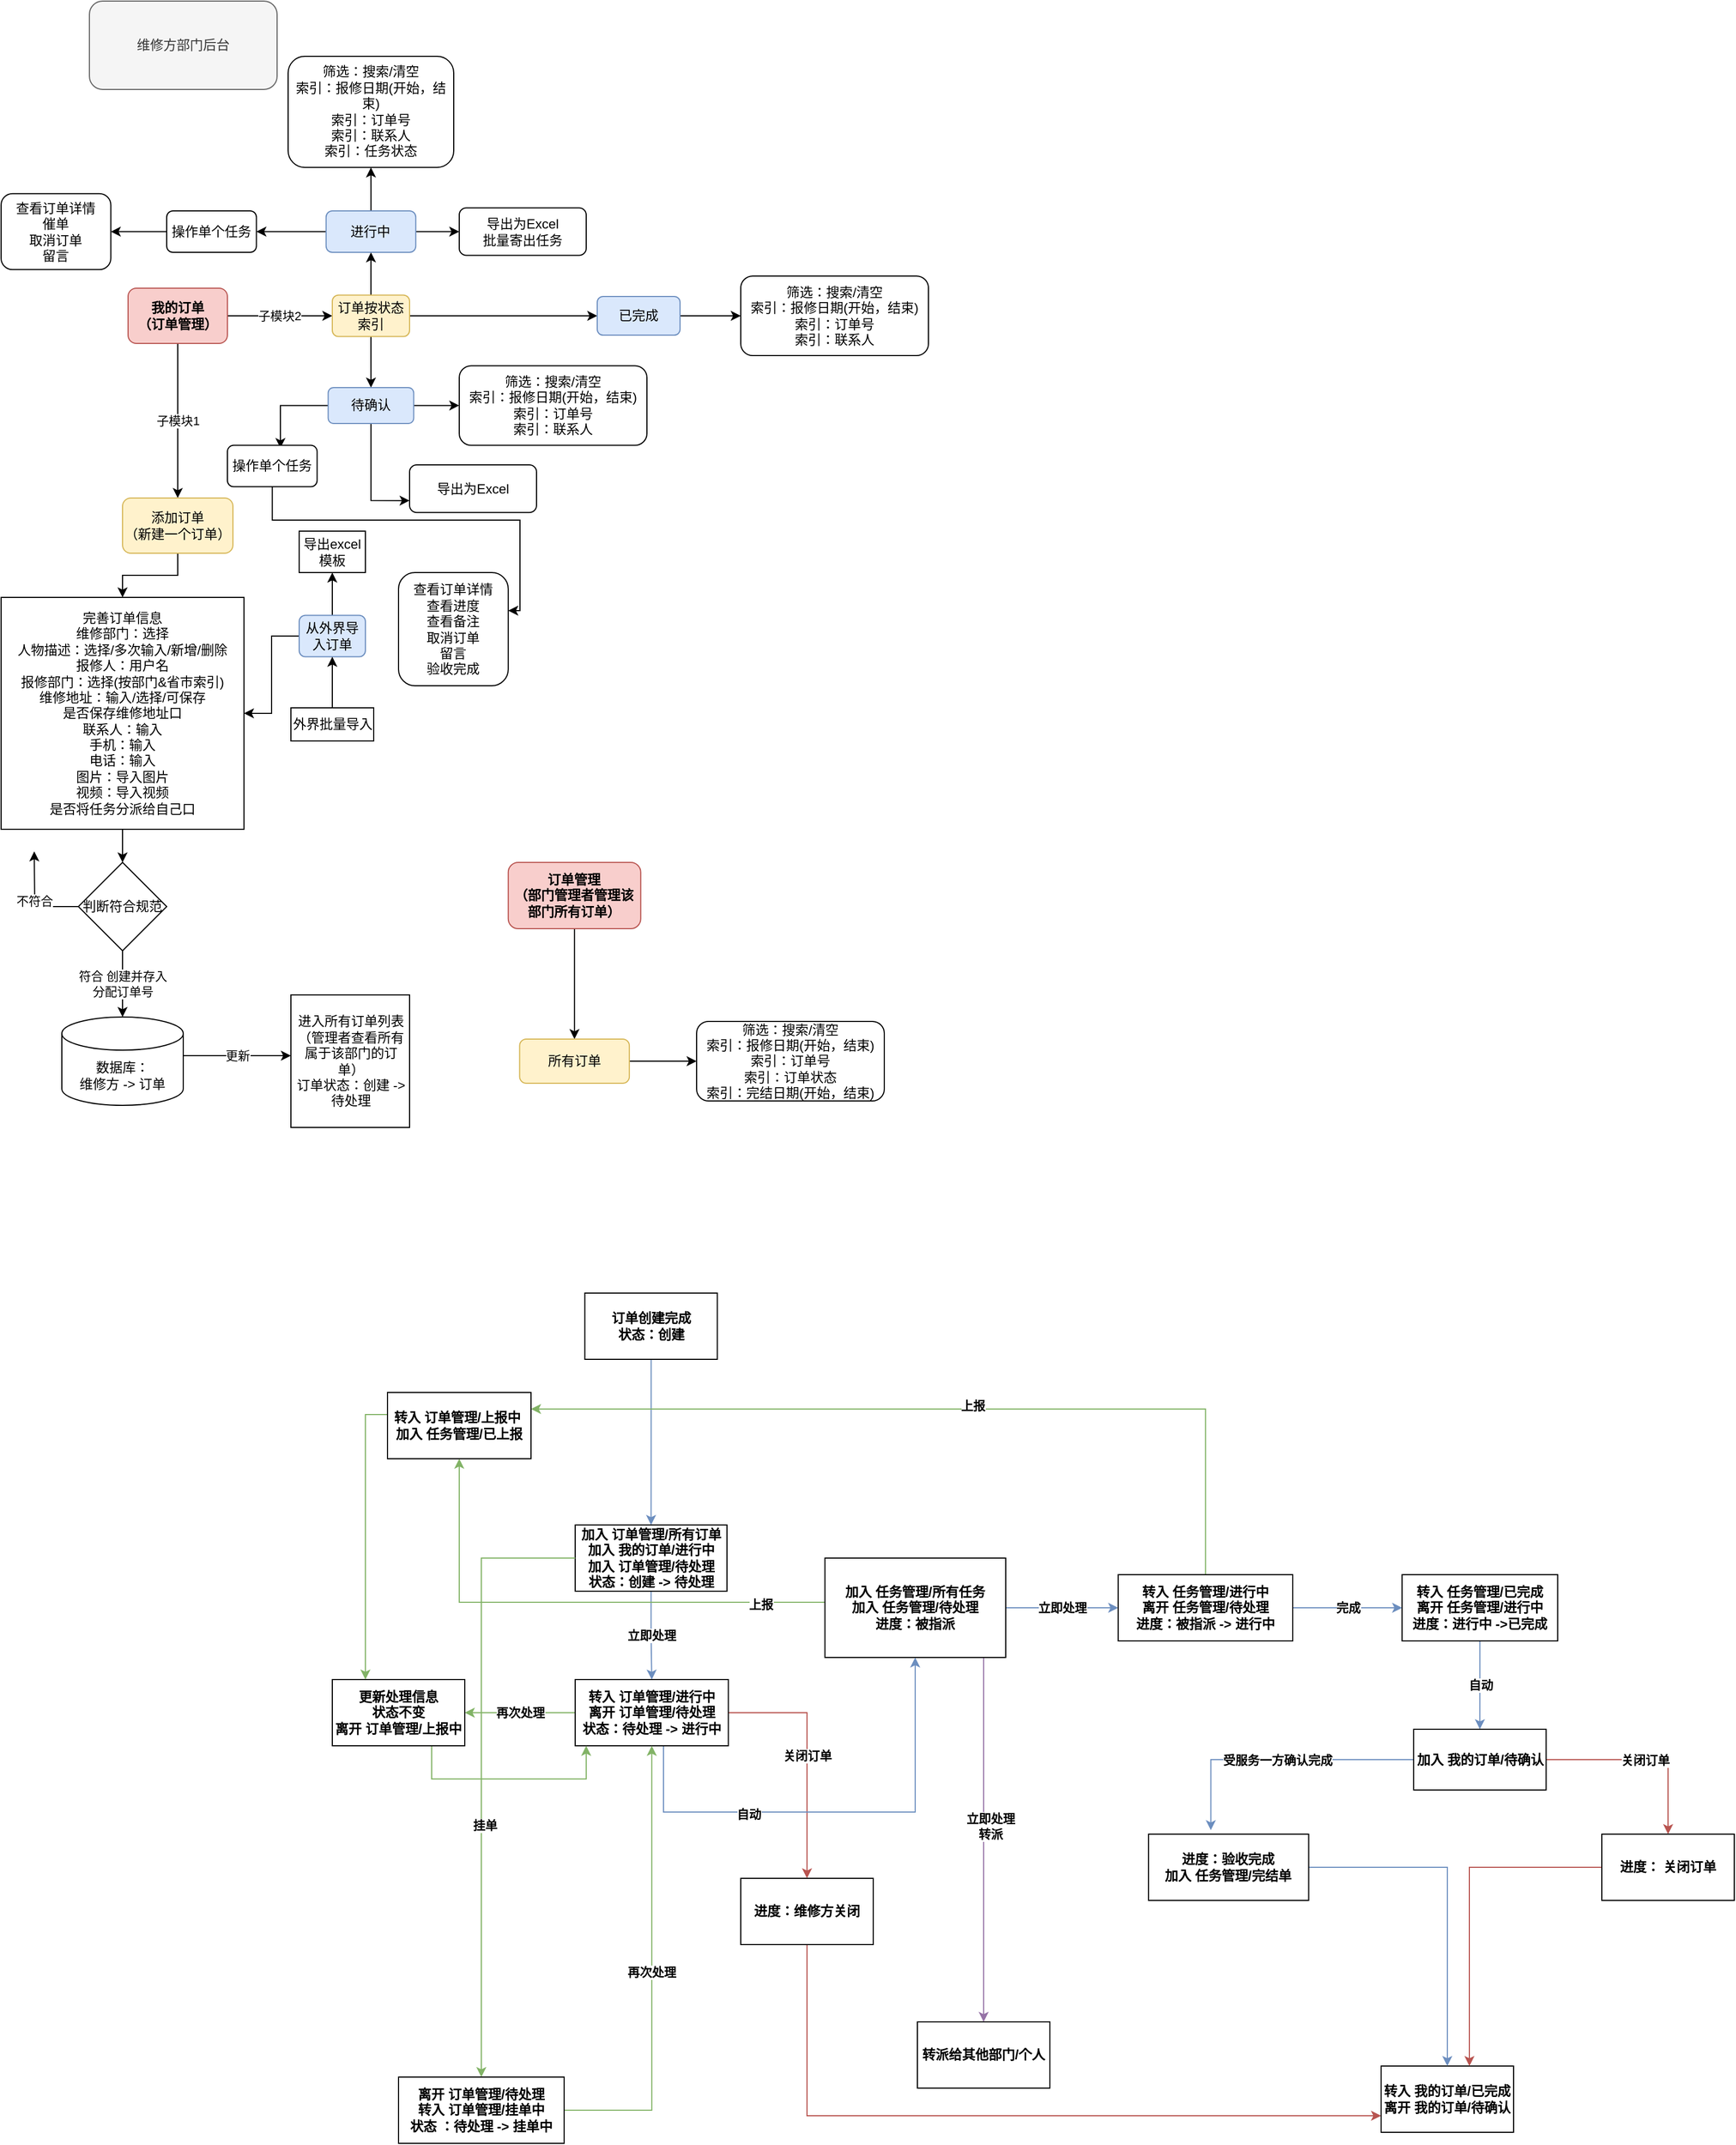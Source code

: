 <mxfile version="16.6.6" type="github">
  <diagram id="54ObcX62j0Vojws78k3j" name="第 1 页">
    <mxGraphModel dx="1673" dy="5573" grid="1" gridSize="10" guides="1" tooltips="1" connect="1" arrows="1" fold="1" page="1" pageScale="1" pageWidth="3300" pageHeight="4681" math="0" shadow="0">
      <root>
        <mxCell id="0" />
        <mxCell id="1" parent="0" />
        <mxCell id="uYWSh7QsJIrCf8qAet62-1" value="子模块1" style="edgeStyle=orthogonalEdgeStyle;rounded=0;orthogonalLoop=1;jettySize=auto;html=1;" parent="1" source="uYWSh7QsJIrCf8qAet62-3" target="uYWSh7QsJIrCf8qAet62-5" edge="1">
          <mxGeometry relative="1" as="geometry" />
        </mxCell>
        <mxCell id="uYWSh7QsJIrCf8qAet62-2" value="子模块2" style="edgeStyle=orthogonalEdgeStyle;rounded=0;orthogonalLoop=1;jettySize=auto;html=1;" parent="1" source="uYWSh7QsJIrCf8qAet62-3" target="uYWSh7QsJIrCf8qAet62-26" edge="1">
          <mxGeometry relative="1" as="geometry" />
        </mxCell>
        <mxCell id="uYWSh7QsJIrCf8qAet62-3" value="&lt;b&gt;我的订单&lt;br&gt;（订单管理）&lt;/b&gt;" style="rounded=1;whiteSpace=wrap;html=1;fillColor=#f8cecc;strokeColor=#b85450;" parent="1" vertex="1">
          <mxGeometry x="925" y="80" width="90" height="50" as="geometry" />
        </mxCell>
        <mxCell id="uYWSh7QsJIrCf8qAet62-4" value="" style="edgeStyle=orthogonalEdgeStyle;rounded=0;orthogonalLoop=1;jettySize=auto;html=1;" parent="1" source="uYWSh7QsJIrCf8qAet62-5" target="uYWSh7QsJIrCf8qAet62-7" edge="1">
          <mxGeometry relative="1" as="geometry" />
        </mxCell>
        <mxCell id="uYWSh7QsJIrCf8qAet62-5" value="添加订单&lt;br&gt;（新建一个订单）" style="rounded=1;whiteSpace=wrap;html=1;fillColor=#fff2cc;strokeColor=#d6b656;" parent="1" vertex="1">
          <mxGeometry x="920" y="270" width="100" height="50" as="geometry" />
        </mxCell>
        <mxCell id="uYWSh7QsJIrCf8qAet62-6" value="" style="edgeStyle=orthogonalEdgeStyle;rounded=0;orthogonalLoop=1;jettySize=auto;html=1;" parent="1" source="uYWSh7QsJIrCf8qAet62-7" target="uYWSh7QsJIrCf8qAet62-18" edge="1">
          <mxGeometry relative="1" as="geometry" />
        </mxCell>
        <mxCell id="uYWSh7QsJIrCf8qAet62-7" value="完善订单信息&lt;br&gt;维修部门：选择&lt;br&gt;人物描述：选择/多次输入/新增/删除&lt;br&gt;报修人：用户名&lt;br&gt;报修部门：选择(按部门&amp;amp;省市索引)&lt;br&gt;维修地址：输入/选择/可保存&lt;br&gt;是否保存维修地址口&lt;br&gt;联系人：输入&lt;br&gt;手机：输入&lt;br&gt;电话：输入&lt;br&gt;图片：导入图片&lt;br&gt;视频：导入视频&lt;br&gt;是否将任务分派给自己口&lt;br&gt;" style="whiteSpace=wrap;html=1;rounded=0;" parent="1" vertex="1">
          <mxGeometry x="810" y="360" width="220" height="210" as="geometry" />
        </mxCell>
        <mxCell id="uYWSh7QsJIrCf8qAet62-8" style="edgeStyle=orthogonalEdgeStyle;rounded=0;orthogonalLoop=1;jettySize=auto;html=1;exitX=0;exitY=0.5;exitDx=0;exitDy=0;entryX=1;entryY=0.5;entryDx=0;entryDy=0;" parent="1" source="uYWSh7QsJIrCf8qAet62-10" target="uYWSh7QsJIrCf8qAet62-7" edge="1">
          <mxGeometry relative="1" as="geometry">
            <mxPoint x="1060" y="383" as="targetPoint" />
          </mxGeometry>
        </mxCell>
        <mxCell id="uYWSh7QsJIrCf8qAet62-9" value="" style="edgeStyle=orthogonalEdgeStyle;rounded=0;orthogonalLoop=1;jettySize=auto;html=1;" parent="1" source="uYWSh7QsJIrCf8qAet62-10" target="uYWSh7QsJIrCf8qAet62-11" edge="1">
          <mxGeometry relative="1" as="geometry" />
        </mxCell>
        <mxCell id="uYWSh7QsJIrCf8qAet62-10" value="从外界导入订单" style="rounded=1;whiteSpace=wrap;html=1;fillColor=#dae8fc;strokeColor=#6c8ebf;" parent="1" vertex="1">
          <mxGeometry x="1080" y="376.25" width="60" height="37.5" as="geometry" />
        </mxCell>
        <mxCell id="uYWSh7QsJIrCf8qAet62-11" value="导出excel模板" style="whiteSpace=wrap;html=1;rounded=0;" parent="1" vertex="1">
          <mxGeometry x="1080" y="300" width="60" height="37.5" as="geometry" />
        </mxCell>
        <mxCell id="uYWSh7QsJIrCf8qAet62-12" style="edgeStyle=orthogonalEdgeStyle;rounded=0;orthogonalLoop=1;jettySize=auto;html=1;entryX=0.5;entryY=1;entryDx=0;entryDy=0;" parent="1" source="uYWSh7QsJIrCf8qAet62-13" target="uYWSh7QsJIrCf8qAet62-10" edge="1">
          <mxGeometry relative="1" as="geometry" />
        </mxCell>
        <mxCell id="uYWSh7QsJIrCf8qAet62-13" value="外界批量导入" style="rounded=0;whiteSpace=wrap;html=1;" parent="1" vertex="1">
          <mxGeometry x="1072.5" y="460" width="75" height="30" as="geometry" />
        </mxCell>
        <mxCell id="uYWSh7QsJIrCf8qAet62-14" value="更新" style="edgeStyle=orthogonalEdgeStyle;rounded=0;orthogonalLoop=1;jettySize=auto;html=1;" parent="1" source="uYWSh7QsJIrCf8qAet62-15" target="uYWSh7QsJIrCf8qAet62-20" edge="1">
          <mxGeometry relative="1" as="geometry">
            <Array as="points">
              <mxPoint x="1000" y="775" />
              <mxPoint x="1000" y="775" />
            </Array>
          </mxGeometry>
        </mxCell>
        <mxCell id="uYWSh7QsJIrCf8qAet62-15" value="数据库：&lt;br&gt;维修方 -&amp;gt; 订单&lt;br&gt;" style="shape=cylinder3;whiteSpace=wrap;html=1;boundedLbl=1;backgroundOutline=1;size=15;rounded=0;" parent="1" vertex="1">
          <mxGeometry x="865" y="740" width="110" height="80" as="geometry" />
        </mxCell>
        <mxCell id="uYWSh7QsJIrCf8qAet62-16" value="不符合" style="edgeStyle=orthogonalEdgeStyle;rounded=0;orthogonalLoop=1;jettySize=auto;html=1;" parent="1" source="uYWSh7QsJIrCf8qAet62-18" edge="1">
          <mxGeometry relative="1" as="geometry">
            <mxPoint x="840" y="590" as="targetPoint" />
          </mxGeometry>
        </mxCell>
        <mxCell id="uYWSh7QsJIrCf8qAet62-17" value="符合 创建并存入&lt;br&gt;分配订单号" style="edgeStyle=orthogonalEdgeStyle;rounded=0;orthogonalLoop=1;jettySize=auto;html=1;" parent="1" source="uYWSh7QsJIrCf8qAet62-18" target="uYWSh7QsJIrCf8qAet62-15" edge="1">
          <mxGeometry relative="1" as="geometry" />
        </mxCell>
        <mxCell id="uYWSh7QsJIrCf8qAet62-18" value="判断符合规范" style="rhombus;whiteSpace=wrap;html=1;rounded=0;" parent="1" vertex="1">
          <mxGeometry x="880" y="600" width="80" height="80" as="geometry" />
        </mxCell>
        <mxCell id="uYWSh7QsJIrCf8qAet62-19" value="维修方部门后台" style="rounded=1;whiteSpace=wrap;html=1;fillColor=#f5f5f5;fontColor=#333333;strokeColor=#666666;" parent="1" vertex="1">
          <mxGeometry x="890" y="-180" width="170" height="80" as="geometry" />
        </mxCell>
        <mxCell id="uYWSh7QsJIrCf8qAet62-20" value="进入所有订单列表&lt;br&gt;（管理者查看所有属于该部门的订单）&lt;br&gt;订单状态：创建 -&amp;gt; 待处理" style="rounded=0;whiteSpace=wrap;html=1;" parent="1" vertex="1">
          <mxGeometry x="1072.5" y="720" width="107.5" height="120" as="geometry" />
        </mxCell>
        <mxCell id="uYWSh7QsJIrCf8qAet62-21" value="" style="edgeStyle=orthogonalEdgeStyle;rounded=0;orthogonalLoop=1;jettySize=auto;html=1;" parent="1" source="uYWSh7QsJIrCf8qAet62-22" target="uYWSh7QsJIrCf8qAet62-50" edge="1">
          <mxGeometry relative="1" as="geometry" />
        </mxCell>
        <mxCell id="uYWSh7QsJIrCf8qAet62-22" value="&lt;b&gt;订单管理&lt;br&gt;（部门管理者管理该部门所有订单）&lt;/b&gt;" style="rounded=1;whiteSpace=wrap;html=1;fillColor=#f8cecc;strokeColor=#b85450;" parent="1" vertex="1">
          <mxGeometry x="1269.38" y="600" width="120" height="60" as="geometry" />
        </mxCell>
        <mxCell id="uYWSh7QsJIrCf8qAet62-23" value="" style="edgeStyle=orthogonalEdgeStyle;rounded=0;orthogonalLoop=1;jettySize=auto;html=1;" parent="1" source="uYWSh7QsJIrCf8qAet62-26" target="uYWSh7QsJIrCf8qAet62-28" edge="1">
          <mxGeometry relative="1" as="geometry" />
        </mxCell>
        <mxCell id="uYWSh7QsJIrCf8qAet62-24" value="" style="edgeStyle=orthogonalEdgeStyle;rounded=0;orthogonalLoop=1;jettySize=auto;html=1;" parent="1" source="uYWSh7QsJIrCf8qAet62-26" target="uYWSh7QsJIrCf8qAet62-32" edge="1">
          <mxGeometry relative="1" as="geometry" />
        </mxCell>
        <mxCell id="uYWSh7QsJIrCf8qAet62-25" value="" style="edgeStyle=orthogonalEdgeStyle;rounded=0;orthogonalLoop=1;jettySize=auto;html=1;" parent="1" source="uYWSh7QsJIrCf8qAet62-26" target="uYWSh7QsJIrCf8qAet62-36" edge="1">
          <mxGeometry relative="1" as="geometry" />
        </mxCell>
        <mxCell id="uYWSh7QsJIrCf8qAet62-26" value="订单按状态&lt;br&gt;索引" style="whiteSpace=wrap;html=1;rounded=1;fillColor=#fff2cc;strokeColor=#d6b656;" parent="1" vertex="1">
          <mxGeometry x="1110" y="86.25" width="70" height="37.5" as="geometry" />
        </mxCell>
        <mxCell id="uYWSh7QsJIrCf8qAet62-27" value="" style="edgeStyle=orthogonalEdgeStyle;rounded=0;orthogonalLoop=1;jettySize=auto;html=1;" parent="1" source="uYWSh7QsJIrCf8qAet62-28" target="uYWSh7QsJIrCf8qAet62-47" edge="1">
          <mxGeometry relative="1" as="geometry" />
        </mxCell>
        <mxCell id="uYWSh7QsJIrCf8qAet62-28" value="已完成" style="whiteSpace=wrap;html=1;rounded=1;fillColor=#dae8fc;strokeColor=#6c8ebf;" parent="1" vertex="1">
          <mxGeometry x="1350" y="87.5" width="75" height="35" as="geometry" />
        </mxCell>
        <mxCell id="uYWSh7QsJIrCf8qAet62-29" value="" style="edgeStyle=orthogonalEdgeStyle;rounded=0;orthogonalLoop=1;jettySize=auto;html=1;" parent="1" source="uYWSh7QsJIrCf8qAet62-32" edge="1">
          <mxGeometry relative="1" as="geometry">
            <mxPoint x="1225" y="186.2" as="targetPoint" />
          </mxGeometry>
        </mxCell>
        <mxCell id="uYWSh7QsJIrCf8qAet62-30" style="edgeStyle=orthogonalEdgeStyle;rounded=0;orthogonalLoop=1;jettySize=auto;html=1;entryX=0;entryY=0.75;entryDx=0;entryDy=0;" parent="1" source="uYWSh7QsJIrCf8qAet62-32" target="uYWSh7QsJIrCf8qAet62-43" edge="1">
          <mxGeometry relative="1" as="geometry" />
        </mxCell>
        <mxCell id="uYWSh7QsJIrCf8qAet62-31" style="edgeStyle=orthogonalEdgeStyle;rounded=0;orthogonalLoop=1;jettySize=auto;html=1;entryX=0.591;entryY=0.067;entryDx=0;entryDy=0;entryPerimeter=0;" parent="1" source="uYWSh7QsJIrCf8qAet62-32" target="uYWSh7QsJIrCf8qAet62-45" edge="1">
          <mxGeometry relative="1" as="geometry" />
        </mxCell>
        <mxCell id="uYWSh7QsJIrCf8qAet62-32" value="待确认" style="whiteSpace=wrap;html=1;rounded=1;fillColor=#dae8fc;strokeColor=#6c8ebf;" parent="1" vertex="1">
          <mxGeometry x="1106.25" y="170" width="77.5" height="32.5" as="geometry" />
        </mxCell>
        <mxCell id="uYWSh7QsJIrCf8qAet62-33" value="" style="edgeStyle=orthogonalEdgeStyle;rounded=0;orthogonalLoop=1;jettySize=auto;html=1;" parent="1" source="uYWSh7QsJIrCf8qAet62-36" target="uYWSh7QsJIrCf8qAet62-37" edge="1">
          <mxGeometry relative="1" as="geometry" />
        </mxCell>
        <mxCell id="uYWSh7QsJIrCf8qAet62-34" value="" style="edgeStyle=orthogonalEdgeStyle;rounded=0;orthogonalLoop=1;jettySize=auto;html=1;" parent="1" source="uYWSh7QsJIrCf8qAet62-36" target="uYWSh7QsJIrCf8qAet62-38" edge="1">
          <mxGeometry relative="1" as="geometry" />
        </mxCell>
        <mxCell id="uYWSh7QsJIrCf8qAet62-35" value="" style="edgeStyle=orthogonalEdgeStyle;rounded=0;orthogonalLoop=1;jettySize=auto;html=1;" parent="1" source="uYWSh7QsJIrCf8qAet62-36" target="uYWSh7QsJIrCf8qAet62-40" edge="1">
          <mxGeometry relative="1" as="geometry" />
        </mxCell>
        <mxCell id="uYWSh7QsJIrCf8qAet62-36" value="进行中" style="whiteSpace=wrap;html=1;rounded=1;fillColor=#dae8fc;strokeColor=#6c8ebf;" parent="1" vertex="1">
          <mxGeometry x="1104.38" y="10" width="81.25" height="37.5" as="geometry" />
        </mxCell>
        <mxCell id="uYWSh7QsJIrCf8qAet62-37" value="筛选：搜索/清空&lt;br&gt;索引：报修日期(开始，结束)&lt;br&gt;索引：订单号&lt;br&gt;索引：联系人&lt;br&gt;索引：任务状态" style="whiteSpace=wrap;html=1;rounded=1;" parent="1" vertex="1">
          <mxGeometry x="1070" y="-130" width="150.01" height="100.63" as="geometry" />
        </mxCell>
        <mxCell id="uYWSh7QsJIrCf8qAet62-38" value="导出为Excel&lt;br&gt;批量寄出任务" style="whiteSpace=wrap;html=1;rounded=1;" parent="1" vertex="1">
          <mxGeometry x="1225" y="7.19" width="115" height="43.12" as="geometry" />
        </mxCell>
        <mxCell id="uYWSh7QsJIrCf8qAet62-39" value="" style="edgeStyle=orthogonalEdgeStyle;rounded=0;orthogonalLoop=1;jettySize=auto;html=1;" parent="1" source="uYWSh7QsJIrCf8qAet62-40" target="uYWSh7QsJIrCf8qAet62-41" edge="1">
          <mxGeometry relative="1" as="geometry" />
        </mxCell>
        <mxCell id="uYWSh7QsJIrCf8qAet62-40" value="操作单个任务" style="whiteSpace=wrap;html=1;rounded=1;" parent="1" vertex="1">
          <mxGeometry x="960" y="10" width="81.25" height="37.5" as="geometry" />
        </mxCell>
        <mxCell id="uYWSh7QsJIrCf8qAet62-41" value="查看订单详情&lt;br&gt;催单&lt;br&gt;取消订单&lt;br&gt;留言" style="whiteSpace=wrap;html=1;rounded=1;" parent="1" vertex="1">
          <mxGeometry x="810" y="-5.62" width="99.38" height="68.75" as="geometry" />
        </mxCell>
        <mxCell id="uYWSh7QsJIrCf8qAet62-42" value="筛选：搜索/清空&lt;br&gt;索引：报修日期(开始，结束)&lt;br&gt;索引：订单号&lt;br&gt;索引：联系人" style="whiteSpace=wrap;html=1;rounded=1;" parent="1" vertex="1">
          <mxGeometry x="1225" y="150.24" width="170.01" height="72.03" as="geometry" />
        </mxCell>
        <mxCell id="uYWSh7QsJIrCf8qAet62-43" value="导出为Excel&lt;br&gt;" style="whiteSpace=wrap;html=1;rounded=1;" parent="1" vertex="1">
          <mxGeometry x="1180" y="240" width="115" height="43.12" as="geometry" />
        </mxCell>
        <mxCell id="uYWSh7QsJIrCf8qAet62-44" value="" style="edgeStyle=orthogonalEdgeStyle;rounded=0;orthogonalLoop=1;jettySize=auto;html=1;" parent="1" source="uYWSh7QsJIrCf8qAet62-45" target="uYWSh7QsJIrCf8qAet62-46" edge="1">
          <mxGeometry relative="1" as="geometry">
            <Array as="points">
              <mxPoint x="1056" y="290" />
              <mxPoint x="1280" y="290" />
              <mxPoint x="1280" y="372" />
            </Array>
          </mxGeometry>
        </mxCell>
        <mxCell id="uYWSh7QsJIrCf8qAet62-45" value="操作单个任务" style="whiteSpace=wrap;html=1;rounded=1;" parent="1" vertex="1">
          <mxGeometry x="1015" y="222.27" width="81.25" height="37.5" as="geometry" />
        </mxCell>
        <mxCell id="uYWSh7QsJIrCf8qAet62-46" value="查看订单详情&lt;br&gt;查看进度&lt;br&gt;查看备注&lt;br&gt;取消订单&lt;br&gt;留言&lt;br&gt;验收完成" style="whiteSpace=wrap;html=1;rounded=1;" parent="1" vertex="1">
          <mxGeometry x="1170" y="337.5" width="99.38" height="102.5" as="geometry" />
        </mxCell>
        <mxCell id="uYWSh7QsJIrCf8qAet62-47" value="筛选：搜索/清空&lt;br&gt;索引：报修日期(开始，结束)&lt;br&gt;索引：订单号&lt;br&gt;索引：联系人" style="whiteSpace=wrap;html=1;rounded=1;" parent="1" vertex="1">
          <mxGeometry x="1480" y="68.98" width="170.01" height="72.03" as="geometry" />
        </mxCell>
        <mxCell id="uYWSh7QsJIrCf8qAet62-48" value="筛选：搜索/清空&lt;br&gt;索引：报修日期(开始，结束)&lt;br&gt;索引：订单号&lt;br&gt;索引：订单状态&lt;br&gt;索引：完结日期(开始，结束)" style="whiteSpace=wrap;html=1;rounded=1;" parent="1" vertex="1">
          <mxGeometry x="1440" y="743.99" width="170.01" height="72.03" as="geometry" />
        </mxCell>
        <mxCell id="uYWSh7QsJIrCf8qAet62-49" value="" style="edgeStyle=orthogonalEdgeStyle;rounded=0;orthogonalLoop=1;jettySize=auto;html=1;" parent="1" source="uYWSh7QsJIrCf8qAet62-50" target="uYWSh7QsJIrCf8qAet62-48" edge="1">
          <mxGeometry relative="1" as="geometry" />
        </mxCell>
        <mxCell id="uYWSh7QsJIrCf8qAet62-50" value="所有订单" style="whiteSpace=wrap;html=1;fillColor=#fff2cc;strokeColor=#d6b656;rounded=1;" parent="1" vertex="1">
          <mxGeometry x="1279.69" y="760" width="99.38" height="40" as="geometry" />
        </mxCell>
        <mxCell id="q0cfvFapjOwA4wBEMSCG-1" value="" style="edgeStyle=orthogonalEdgeStyle;rounded=0;orthogonalLoop=1;jettySize=auto;html=1;fillColor=#dae8fc;strokeColor=#6c8ebf;fontStyle=1" edge="1" parent="1" source="q0cfvFapjOwA4wBEMSCG-2" target="q0cfvFapjOwA4wBEMSCG-4">
          <mxGeometry relative="1" as="geometry" />
        </mxCell>
        <mxCell id="q0cfvFapjOwA4wBEMSCG-2" value="订单创建完成&lt;br&gt;状态：创建" style="rounded=0;whiteSpace=wrap;html=1;fontStyle=1" vertex="1" parent="1">
          <mxGeometry x="1338.75" y="990" width="120" height="60" as="geometry" />
        </mxCell>
        <mxCell id="q0cfvFapjOwA4wBEMSCG-3" value="立即处理" style="edgeStyle=orthogonalEdgeStyle;rounded=0;orthogonalLoop=1;jettySize=auto;html=1;fillColor=#dae8fc;strokeColor=#6c8ebf;fontStyle=1" edge="1" parent="1" source="q0cfvFapjOwA4wBEMSCG-4" target="q0cfvFapjOwA4wBEMSCG-11">
          <mxGeometry relative="1" as="geometry" />
        </mxCell>
        <mxCell id="q0cfvFapjOwA4wBEMSCG-4" value="加入 订单管理/所有订单&lt;br&gt;加入 我的订单/进行中&lt;br&gt;加入 订单管理/待处理&lt;br&gt;状态：创建 -&amp;gt; 待处理" style="whiteSpace=wrap;html=1;rounded=0;fontStyle=1" vertex="1" parent="1">
          <mxGeometry x="1330" y="1200" width="137.5" height="60" as="geometry" />
        </mxCell>
        <mxCell id="q0cfvFapjOwA4wBEMSCG-5" value="再次处理" style="edgeStyle=orthogonalEdgeStyle;rounded=0;orthogonalLoop=1;jettySize=auto;html=1;fillColor=#d5e8d4;strokeColor=#82b366;fontStyle=1" edge="1" parent="1" source="q0cfvFapjOwA4wBEMSCG-11" target="q0cfvFapjOwA4wBEMSCG-13">
          <mxGeometry relative="1" as="geometry" />
        </mxCell>
        <mxCell id="q0cfvFapjOwA4wBEMSCG-6" value="关闭订单" style="edgeStyle=orthogonalEdgeStyle;rounded=0;orthogonalLoop=1;jettySize=auto;html=1;fillColor=#f8cecc;strokeColor=#b85450;fontStyle=1" edge="1" parent="1" source="q0cfvFapjOwA4wBEMSCG-11" target="q0cfvFapjOwA4wBEMSCG-15">
          <mxGeometry relative="1" as="geometry">
            <Array as="points">
              <mxPoint x="1530" y="1370" />
              <mxPoint x="1530" y="1370" />
            </Array>
          </mxGeometry>
        </mxCell>
        <mxCell id="q0cfvFapjOwA4wBEMSCG-7" value="" style="edgeStyle=orthogonalEdgeStyle;rounded=0;orthogonalLoop=1;jettySize=auto;html=1;exitX=0.562;exitY=0.983;exitDx=0;exitDy=0;exitPerimeter=0;fillColor=#dae8fc;strokeColor=#6c8ebf;fontStyle=1" edge="1" parent="1" source="q0cfvFapjOwA4wBEMSCG-11" target="q0cfvFapjOwA4wBEMSCG-21">
          <mxGeometry relative="1" as="geometry">
            <mxPoint x="1410" y="1410" as="sourcePoint" />
            <Array as="points">
              <mxPoint x="1410" y="1399" />
              <mxPoint x="1410" y="1460" />
              <mxPoint x="1638" y="1460" />
            </Array>
          </mxGeometry>
        </mxCell>
        <mxCell id="q0cfvFapjOwA4wBEMSCG-8" value="自动" style="edgeLabel;html=1;align=center;verticalAlign=middle;resizable=0;points=[];fontStyle=1" vertex="1" connectable="0" parent="q0cfvFapjOwA4wBEMSCG-7">
          <mxGeometry x="-0.35" y="-2" relative="1" as="geometry">
            <mxPoint as="offset" />
          </mxGeometry>
        </mxCell>
        <mxCell id="q0cfvFapjOwA4wBEMSCG-9" style="edgeStyle=orthogonalEdgeStyle;rounded=0;orthogonalLoop=1;jettySize=auto;html=1;entryX=0.5;entryY=0;entryDx=0;entryDy=0;exitX=0;exitY=0.5;exitDx=0;exitDy=0;fontStyle=1;fillColor=#d5e8d4;strokeColor=#82b366;" edge="1" parent="1" source="q0cfvFapjOwA4wBEMSCG-4" target="q0cfvFapjOwA4wBEMSCG-35">
          <mxGeometry relative="1" as="geometry">
            <Array as="points">
              <mxPoint x="1245" y="1230" />
            </Array>
          </mxGeometry>
        </mxCell>
        <mxCell id="q0cfvFapjOwA4wBEMSCG-10" value="挂单" style="edgeLabel;html=1;align=center;verticalAlign=middle;resizable=0;points=[];fontStyle=1" vertex="1" connectable="0" parent="q0cfvFapjOwA4wBEMSCG-9">
          <mxGeometry x="0.179" y="3" relative="1" as="geometry">
            <mxPoint as="offset" />
          </mxGeometry>
        </mxCell>
        <mxCell id="q0cfvFapjOwA4wBEMSCG-11" value="转入 订单管理/进行中&lt;br&gt;离开 订单管理/待处理&lt;br&gt;状态：待处理 -&amp;gt; 进行中" style="whiteSpace=wrap;html=1;rounded=0;fontStyle=1" vertex="1" parent="1">
          <mxGeometry x="1330" y="1340" width="138.75" height="60" as="geometry" />
        </mxCell>
        <mxCell id="q0cfvFapjOwA4wBEMSCG-12" style="edgeStyle=orthogonalEdgeStyle;rounded=0;orthogonalLoop=1;jettySize=auto;html=1;entryX=0.072;entryY=1;entryDx=0;entryDy=0;entryPerimeter=0;fillColor=#d5e8d4;strokeColor=#82b366;fontStyle=1" edge="1" parent="1" source="q0cfvFapjOwA4wBEMSCG-13" target="q0cfvFapjOwA4wBEMSCG-11">
          <mxGeometry relative="1" as="geometry">
            <mxPoint x="1340" y="1470" as="targetPoint" />
            <Array as="points">
              <mxPoint x="1200" y="1430" />
              <mxPoint x="1340" y="1430" />
            </Array>
          </mxGeometry>
        </mxCell>
        <mxCell id="q0cfvFapjOwA4wBEMSCG-13" value="更新处理信息&lt;br&gt;状态不变&lt;br&gt;离开 订单管理/上报中" style="rounded=0;whiteSpace=wrap;html=1;fontStyle=1" vertex="1" parent="1">
          <mxGeometry x="1110" y="1340" width="120" height="60" as="geometry" />
        </mxCell>
        <mxCell id="q0cfvFapjOwA4wBEMSCG-14" style="edgeStyle=orthogonalEdgeStyle;rounded=0;orthogonalLoop=1;jettySize=auto;html=1;entryX=0;entryY=0.75;entryDx=0;entryDy=0;fillColor=#f8cecc;strokeColor=#b85450;fontStyle=1" edge="1" parent="1" source="q0cfvFapjOwA4wBEMSCG-15" target="q0cfvFapjOwA4wBEMSCG-33">
          <mxGeometry relative="1" as="geometry">
            <Array as="points">
              <mxPoint x="1540" y="1735" />
            </Array>
          </mxGeometry>
        </mxCell>
        <mxCell id="q0cfvFapjOwA4wBEMSCG-15" value="进度：维修方关闭" style="whiteSpace=wrap;html=1;rounded=0;fontStyle=1" vertex="1" parent="1">
          <mxGeometry x="1479.995" y="1520" width="120" height="60" as="geometry" />
        </mxCell>
        <mxCell id="q0cfvFapjOwA4wBEMSCG-16" value="立即处理" style="edgeStyle=orthogonalEdgeStyle;rounded=0;orthogonalLoop=1;jettySize=auto;html=1;fillColor=#dae8fc;strokeColor=#6c8ebf;fontStyle=1" edge="1" parent="1" source="q0cfvFapjOwA4wBEMSCG-21" target="q0cfvFapjOwA4wBEMSCG-25">
          <mxGeometry relative="1" as="geometry" />
        </mxCell>
        <mxCell id="q0cfvFapjOwA4wBEMSCG-17" value="" style="edgeStyle=orthogonalEdgeStyle;rounded=0;orthogonalLoop=1;jettySize=auto;html=1;fillColor=#d5e8d4;strokeColor=#82b366;fontStyle=1" edge="1" parent="1" source="q0cfvFapjOwA4wBEMSCG-21" target="q0cfvFapjOwA4wBEMSCG-29">
          <mxGeometry relative="1" as="geometry">
            <Array as="points">
              <mxPoint x="1225" y="1270" />
            </Array>
          </mxGeometry>
        </mxCell>
        <mxCell id="q0cfvFapjOwA4wBEMSCG-18" value="上报" style="edgeLabel;html=1;align=center;verticalAlign=middle;resizable=0;points=[];fontStyle=1" vertex="1" connectable="0" parent="q0cfvFapjOwA4wBEMSCG-17">
          <mxGeometry x="-0.747" y="2" relative="1" as="geometry">
            <mxPoint as="offset" />
          </mxGeometry>
        </mxCell>
        <mxCell id="q0cfvFapjOwA4wBEMSCG-19" style="edgeStyle=orthogonalEdgeStyle;rounded=0;orthogonalLoop=1;jettySize=auto;html=1;fillColor=#e1d5e7;strokeColor=#9673a6;fontStyle=1" edge="1" parent="1" source="q0cfvFapjOwA4wBEMSCG-21" target="q0cfvFapjOwA4wBEMSCG-40">
          <mxGeometry relative="1" as="geometry">
            <mxPoint x="1740.0" y="1500" as="targetPoint" />
            <Array as="points">
              <mxPoint x="1700" y="1620" />
            </Array>
          </mxGeometry>
        </mxCell>
        <mxCell id="q0cfvFapjOwA4wBEMSCG-20" value="立即处理&lt;br&gt;转派" style="edgeLabel;html=1;align=center;verticalAlign=middle;resizable=0;points=[];fontStyle=1" vertex="1" connectable="0" parent="q0cfvFapjOwA4wBEMSCG-19">
          <mxGeometry x="-0.076" y="6" relative="1" as="geometry">
            <mxPoint as="offset" />
          </mxGeometry>
        </mxCell>
        <mxCell id="q0cfvFapjOwA4wBEMSCG-21" value="加入 任务管理/所有任务&lt;br&gt;加入 任务管理/待处理&lt;br&gt;进度：被指派" style="whiteSpace=wrap;html=1;rounded=0;fontStyle=1" vertex="1" parent="1">
          <mxGeometry x="1556.25" y="1230" width="163.75" height="90" as="geometry" />
        </mxCell>
        <mxCell id="q0cfvFapjOwA4wBEMSCG-22" value="完成" style="edgeStyle=orthogonalEdgeStyle;rounded=0;orthogonalLoop=1;jettySize=auto;html=1;fillColor=#dae8fc;strokeColor=#6c8ebf;fontStyle=1" edge="1" parent="1" source="q0cfvFapjOwA4wBEMSCG-25" target="q0cfvFapjOwA4wBEMSCG-27">
          <mxGeometry relative="1" as="geometry" />
        </mxCell>
        <mxCell id="q0cfvFapjOwA4wBEMSCG-23" style="edgeStyle=orthogonalEdgeStyle;rounded=0;orthogonalLoop=1;jettySize=auto;html=1;entryX=1;entryY=0.25;entryDx=0;entryDy=0;fillColor=#d5e8d4;strokeColor=#82b366;fontStyle=1" edge="1" parent="1" source="q0cfvFapjOwA4wBEMSCG-25" target="q0cfvFapjOwA4wBEMSCG-29">
          <mxGeometry relative="1" as="geometry">
            <mxPoint x="1900.945" y="940" as="targetPoint" />
            <Array as="points">
              <mxPoint x="1901" y="1095" />
            </Array>
          </mxGeometry>
        </mxCell>
        <mxCell id="q0cfvFapjOwA4wBEMSCG-24" value="上报" style="edgeLabel;html=1;align=center;verticalAlign=middle;resizable=0;points=[];fontStyle=1" vertex="1" connectable="0" parent="q0cfvFapjOwA4wBEMSCG-23">
          <mxGeometry x="-0.051" y="-3" relative="1" as="geometry">
            <mxPoint as="offset" />
          </mxGeometry>
        </mxCell>
        <mxCell id="q0cfvFapjOwA4wBEMSCG-25" value="转入 任务管理/进行中&lt;br&gt;离开 任务管理/待处理&lt;br&gt;进度：被指派 -&amp;gt; 进行中" style="whiteSpace=wrap;html=1;rounded=0;fontStyle=1" vertex="1" parent="1">
          <mxGeometry x="1821.88" y="1245" width="158.13" height="60" as="geometry" />
        </mxCell>
        <mxCell id="q0cfvFapjOwA4wBEMSCG-26" value="自动" style="edgeStyle=orthogonalEdgeStyle;rounded=0;orthogonalLoop=1;jettySize=auto;html=1;fillColor=#dae8fc;strokeColor=#6c8ebf;fontStyle=1" edge="1" parent="1" source="q0cfvFapjOwA4wBEMSCG-27" target="q0cfvFapjOwA4wBEMSCG-32">
          <mxGeometry relative="1" as="geometry" />
        </mxCell>
        <mxCell id="q0cfvFapjOwA4wBEMSCG-27" value="转入 任务管理/已完成&lt;br&gt;离开 任务管理/进行中&lt;br&gt;进度：进行中 -&amp;gt;已完成" style="whiteSpace=wrap;html=1;rounded=0;fontStyle=1" vertex="1" parent="1">
          <mxGeometry x="2079.08" y="1245" width="140.92" height="60" as="geometry" />
        </mxCell>
        <mxCell id="q0cfvFapjOwA4wBEMSCG-28" style="edgeStyle=orthogonalEdgeStyle;rounded=0;orthogonalLoop=1;jettySize=auto;html=1;entryX=0.25;entryY=0;entryDx=0;entryDy=0;fillColor=#d5e8d4;strokeColor=#82b366;fontStyle=1" edge="1" parent="1" source="q0cfvFapjOwA4wBEMSCG-29" target="q0cfvFapjOwA4wBEMSCG-13">
          <mxGeometry relative="1" as="geometry">
            <mxPoint x="1140" y="1320" as="targetPoint" />
            <Array as="points">
              <mxPoint x="1140" y="1100" />
            </Array>
          </mxGeometry>
        </mxCell>
        <mxCell id="q0cfvFapjOwA4wBEMSCG-29" value="转入 订单管理/上报中&amp;nbsp;&lt;br&gt;加入 任务管理/已上报" style="whiteSpace=wrap;html=1;rounded=0;fontStyle=1" vertex="1" parent="1">
          <mxGeometry x="1160" y="1080" width="130.01" height="60" as="geometry" />
        </mxCell>
        <mxCell id="q0cfvFapjOwA4wBEMSCG-30" value="关闭订单" style="edgeStyle=orthogonalEdgeStyle;rounded=0;orthogonalLoop=1;jettySize=auto;html=1;fontStyle=1;fillColor=#f8cecc;strokeColor=#b85450;" edge="1" parent="1" source="q0cfvFapjOwA4wBEMSCG-32" target="q0cfvFapjOwA4wBEMSCG-37">
          <mxGeometry relative="1" as="geometry" />
        </mxCell>
        <mxCell id="q0cfvFapjOwA4wBEMSCG-31" value="受服务一方确认完成" style="edgeStyle=orthogonalEdgeStyle;rounded=0;orthogonalLoop=1;jettySize=auto;html=1;entryX=0.389;entryY=-0.06;entryDx=0;entryDy=0;entryPerimeter=0;fillColor=#dae8fc;strokeColor=#6c8ebf;fontStyle=1" edge="1" parent="1" source="q0cfvFapjOwA4wBEMSCG-32" target="q0cfvFapjOwA4wBEMSCG-39">
          <mxGeometry relative="1" as="geometry" />
        </mxCell>
        <mxCell id="q0cfvFapjOwA4wBEMSCG-32" value="加入 我的订单/待确认" style="whiteSpace=wrap;html=1;rounded=0;fontStyle=1" vertex="1" parent="1">
          <mxGeometry x="2089.54" y="1385" width="120" height="55" as="geometry" />
        </mxCell>
        <mxCell id="q0cfvFapjOwA4wBEMSCG-33" value="转入 我的订单/已完成&lt;br&gt;离开 我的订单/待确认" style="whiteSpace=wrap;html=1;rounded=0;fontStyle=1" vertex="1" parent="1">
          <mxGeometry x="2060" y="1690" width="120" height="60" as="geometry" />
        </mxCell>
        <mxCell id="q0cfvFapjOwA4wBEMSCG-34" value="再次处理" style="edgeStyle=orthogonalEdgeStyle;rounded=0;orthogonalLoop=1;jettySize=auto;html=1;entryX=0.5;entryY=1;entryDx=0;entryDy=0;fontStyle=1;fillColor=#d5e8d4;strokeColor=#82b366;" edge="1" parent="1" source="q0cfvFapjOwA4wBEMSCG-35" target="q0cfvFapjOwA4wBEMSCG-11">
          <mxGeometry relative="1" as="geometry">
            <mxPoint x="1399.941" y="1650" as="targetPoint" />
          </mxGeometry>
        </mxCell>
        <mxCell id="q0cfvFapjOwA4wBEMSCG-35" value="离开 订单管理/待处理&lt;br&gt;转入 订单管理/挂单中&lt;br&gt;状态 ：待处理 -&amp;gt; 挂单中" style="rounded=0;whiteSpace=wrap;html=1;fontStyle=1" vertex="1" parent="1">
          <mxGeometry x="1170" y="1700" width="150" height="60" as="geometry" />
        </mxCell>
        <mxCell id="q0cfvFapjOwA4wBEMSCG-36" style="edgeStyle=orthogonalEdgeStyle;rounded=0;orthogonalLoop=1;jettySize=auto;html=1;entryX=0.667;entryY=0;entryDx=0;entryDy=0;entryPerimeter=0;fontStyle=1;fillColor=#f8cecc;strokeColor=#b85450;" edge="1" parent="1" source="q0cfvFapjOwA4wBEMSCG-37" target="q0cfvFapjOwA4wBEMSCG-33">
          <mxGeometry relative="1" as="geometry" />
        </mxCell>
        <mxCell id="q0cfvFapjOwA4wBEMSCG-37" value="进度： 关闭订单" style="whiteSpace=wrap;html=1;rounded=0;fontStyle=1" vertex="1" parent="1">
          <mxGeometry x="2260" y="1480" width="120" height="60" as="geometry" />
        </mxCell>
        <mxCell id="q0cfvFapjOwA4wBEMSCG-38" value="" style="edgeStyle=orthogonalEdgeStyle;rounded=0;orthogonalLoop=1;jettySize=auto;html=1;fillColor=#dae8fc;strokeColor=#6c8ebf;fontStyle=1" edge="1" parent="1" source="q0cfvFapjOwA4wBEMSCG-39" target="q0cfvFapjOwA4wBEMSCG-33">
          <mxGeometry relative="1" as="geometry" />
        </mxCell>
        <mxCell id="q0cfvFapjOwA4wBEMSCG-39" value="进度：验收完成&lt;br&gt;加入 任务管理/完结单" style="rounded=0;whiteSpace=wrap;html=1;fontStyle=1" vertex="1" parent="1">
          <mxGeometry x="1849.38" y="1480" width="145" height="60" as="geometry" />
        </mxCell>
        <mxCell id="q0cfvFapjOwA4wBEMSCG-40" value="转派给其他部门/个人" style="rounded=0;whiteSpace=wrap;html=1;fontStyle=1" vertex="1" parent="1">
          <mxGeometry x="1640.0" y="1650" width="120" height="60" as="geometry" />
        </mxCell>
      </root>
    </mxGraphModel>
  </diagram>
</mxfile>
